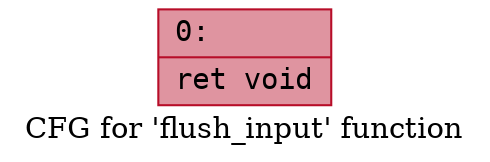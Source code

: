digraph "CFG for 'flush_input' function" {
	label="CFG for 'flush_input' function";

	Node0x6000012c7e80 [shape=record,color="#b70d28ff", style=filled, fillcolor="#b70d2870" fontname="Courier",label="{0:\l|  ret void\l}"];
}
